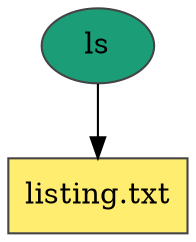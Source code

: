 digraph dag {
    ratio=fill
    node [style=filled,color="#444444",fillcolor="#ffed6f"]
    edge [arrowhead=normal,arrowsize=1.0]

    "ID0000001" [shape=ellipse,fillcolor="#1b9e77",label="ls"]

    "listing.txt" [shape=rect,label="listing.txt"]

    "ID0000001" -> "listing.txt"
}
